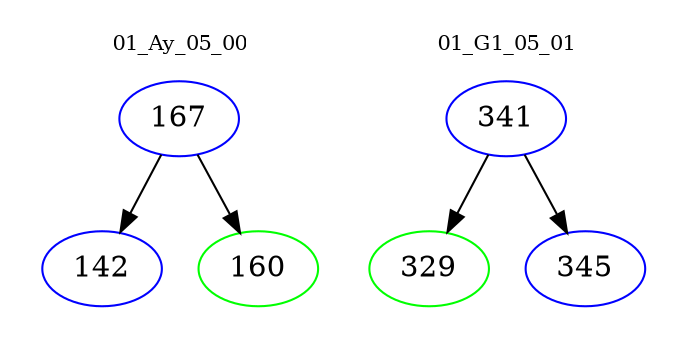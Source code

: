 digraph{
subgraph cluster_0 {
color = white
label = "01_Ay_05_00";
fontsize=10;
T0_167 [label="167", color="blue"]
T0_167 -> T0_142 [color="black"]
T0_142 [label="142", color="blue"]
T0_167 -> T0_160 [color="black"]
T0_160 [label="160", color="green"]
}
subgraph cluster_1 {
color = white
label = "01_G1_05_01";
fontsize=10;
T1_341 [label="341", color="blue"]
T1_341 -> T1_329 [color="black"]
T1_329 [label="329", color="green"]
T1_341 -> T1_345 [color="black"]
T1_345 [label="345", color="blue"]
}
}
